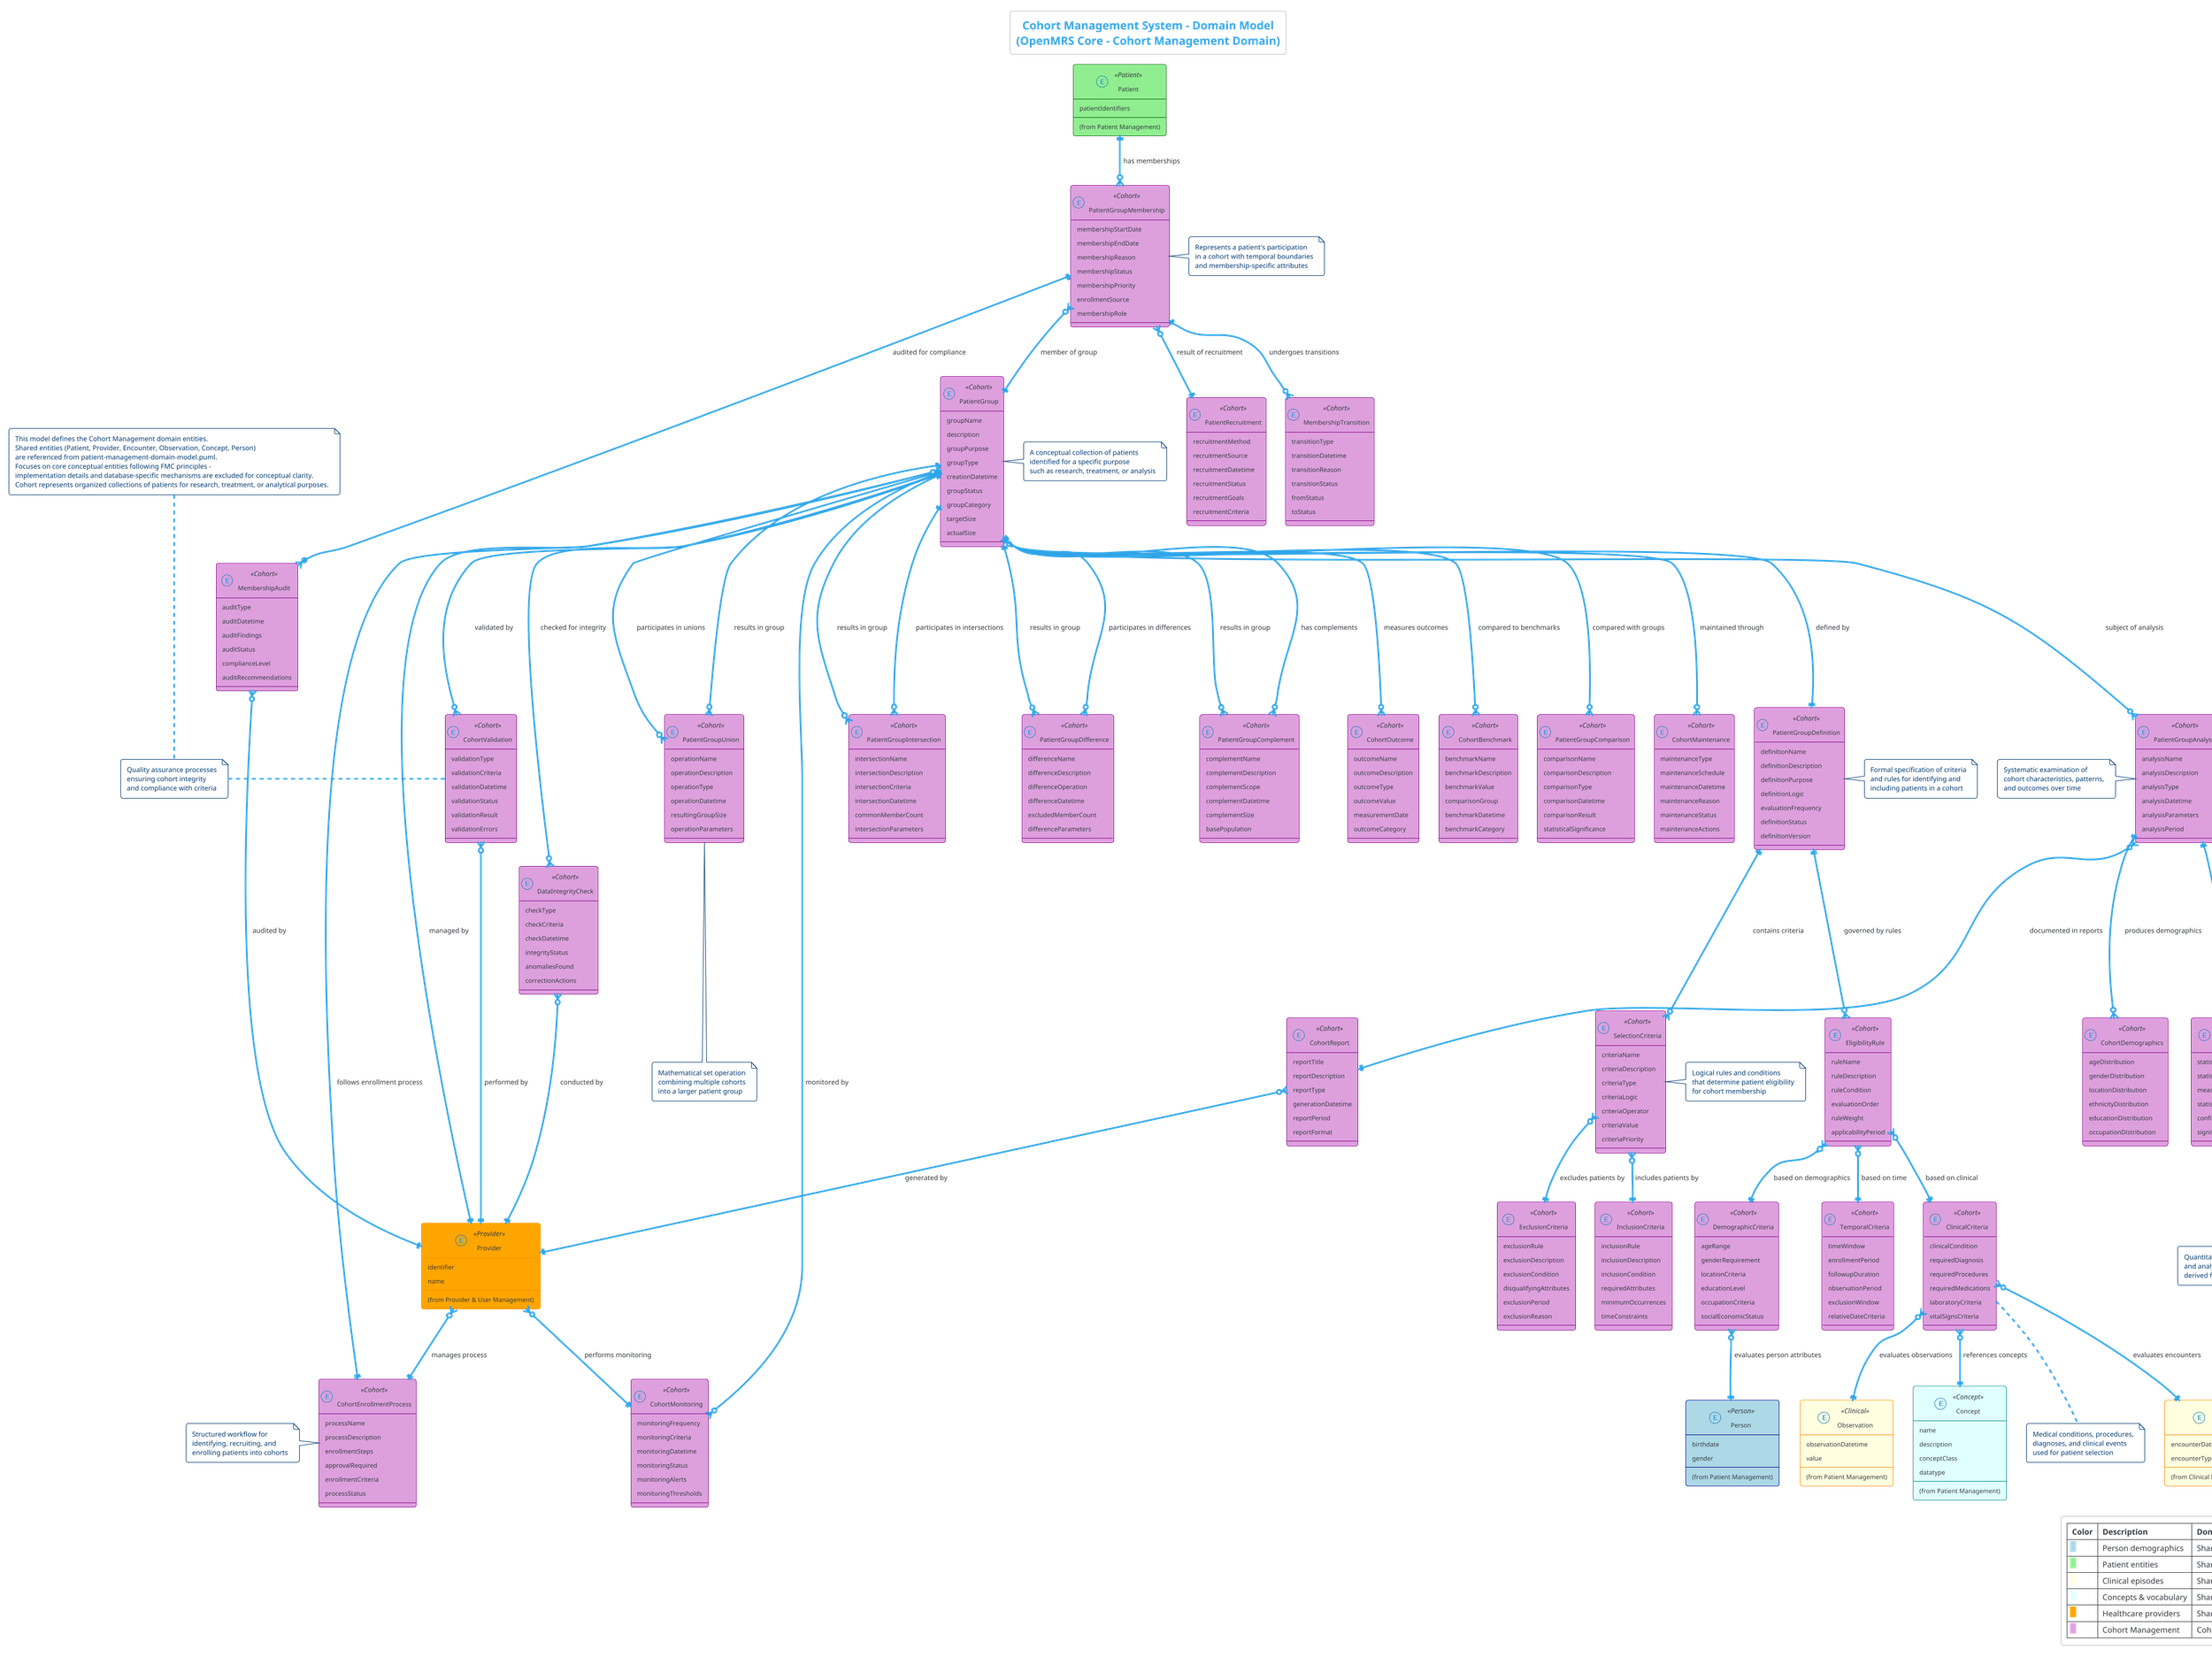 @startuml Cohort Management System - Domain Model
!theme cerulean-outline
title Cohort Management System - Domain Model\n(OpenMRS Core - Cohort Management Domain)

' This model defines the conceptual domain entities for Cohort Management
' References shared entities from: patient-management-domain-model.puml, clinical-data-management-domain-model.puml, provider-user-management-domain-model.puml
' Focuses on conceptual entities without database-specific implementation details
' Follows FMC domain modeling principles - conceptual entities not technical implementations

' Define entity colors and styles - STANDARDIZED ACROSS ALL DOMAIN MODELS
' Color Legend:
' - LightBlue (Person): Person demographic entities
' - LightGreen (Patient): Patient-specific entities
' - LightYellow (Clinical): Clinical care episode entities
' - LightCyan (Concept): Clinical vocabulary and concept entities
' - Orange (Provider): Healthcare provider entities
' - Plum (Cohort): All Cohort Management domain entities

skinparam class {
    ' Shared entities from other domain models
    BackgroundColor<<Person>> LightBlue
    BackgroundColor<<Patient>> LightGreen
    BackgroundColor<<Clinical>> LightYellow
    BackgroundColor<<Concept>> LightCyan
    BackgroundColor<<Provider>> Orange
    
    ' Cohort Management specific entities - all use same color and categorization
    BackgroundColor<<Cohort>> Plum
    
    ' Border colors for better distinction
    BorderColor<<Person>> DarkBlue
    BorderColor<<Patient>> DarkGreen
    BorderColor<<Clinical>> DarkOrange
    BorderColor<<Concept>> DarkCyan
    BorderColor<<Provider>> DarkOrange
    BorderColor<<Cohort>> DarkMagenta
}

' === SHARED ENTITIES (referenced from other domain models) ===

entity Patient <<Patient>> {
    patientIdentifiers
    (from Patient Management)
}

entity Provider <<Provider>> {
    identifier
    name
    (from Provider & User Management)
}

entity Encounter <<Clinical>> {
    encounterDatetime
    encounterType
    (from Clinical Data Management)
}

entity Observation <<Clinical>> {
    observationDatetime
    value
    (from Patient Management)
}

entity Concept <<Concept>> {
    name
    description
    conceptClass
    datatype
    (from Patient Management)
}

entity Person <<Person>> {
    birthdate
    gender
    (from Patient Management)
}

' === COHORT MANAGEMENT CORE ENTITIES ===

' Core Cohort Entity
entity PatientGroup <<Cohort>> {
    groupName
    description
    groupPurpose
    groupType
    creationDatetime
    groupStatus
    groupCategory
    targetSize
    actualSize
}

entity PatientGroupMembership <<Cohort>> {
    membershipStartDate
    membershipEndDate
    membershipReason
    membershipStatus
    membershipPriority
    enrollmentSource
    membershipRole
}

' Cohort Definition and Criteria
entity PatientGroupDefinition <<Cohort>> {
    definitionName
    definitionDescription
    definitionPurpose
    definitionLogic
    evaluationFrequency
    definitionStatus
    definitionVersion
}

entity SelectionCriteria <<Cohort>> {
    criteriaName
    criteriaDescription
    criteriaType
    criteriaLogic
    criteriaOperator
    criteriaValue
    criteriaPriority
}

entity InclusionCriteria <<Cohort>> {
    inclusionRule
    inclusionDescription
    inclusionCondition
    requiredAttributes
    minimumOccurrences
    timeConstraints
}

entity ExclusionCriteria <<Cohort>> {
    exclusionRule
    exclusionDescription
    exclusionCondition
    disqualifyingAttributes
    exclusionPeriod
    exclusionReason
}

entity EligibilityRule <<Cohort>> {
    ruleName
    ruleDescription
    ruleCondition
    evaluationOrder
    ruleWeight
    applicabilityPeriod
}

entity ClinicalCriteria <<Cohort>> {
    clinicalCondition
    requiredDiagnosis
    requiredProcedures
    requiredMedications
    laboratoryCriteria
    vitalSignsCriteria
}

entity DemographicCriteria <<Cohort>> {
    ageRange
    genderRequirement
    locationCriteria
    educationLevel
    occupationCriteria
    socialEconomicStatus
}

entity TemporalCriteria <<Cohort>> {
    timeWindow
    enrollmentPeriod
    followupDuration
    observationPeriod
    exclusionWindow
    relativeDateCriteria
}

' Cohort Operations and Set Theory
entity PatientGroupUnion <<Cohort>> {
    operationName
    operationDescription
    operationType
    operationDatetime
    resultingGroupSize
    operationParameters
}

entity PatientGroupIntersection <<Cohort>> {
    intersectionName
    intersectionDescription
    intersectionCriteria
    intersectionDatetime
    commonMemberCount
    intersectionParameters
}

entity PatientGroupDifference <<Cohort>> {
    differenceName
    differenceDescription
    differenceOperation
    differenceDatetime
    excludedMemberCount
    differenceParameters
}

entity PatientGroupComplement <<Cohort>> {
    complementName
    complementDescription
    complementScope
    complementDatetime
    complementSize
    basePopulation
}

' Cohort Analysis and Reporting
entity PatientGroupAnalysis <<Cohort>> {
    analysisName
    analysisDescription
    analysisType
    analysisDatetime
    analysisParameters
    analysisPeriod
}

entity CohortStatistics <<Cohort>> {
    statisticType
    statisticValue
    measurementDatetime
    statisticDescription
    confidenceInterval
    significanceLevel
}

entity CohortDemographics <<Cohort>> {
    ageDistribution
    genderDistribution
    locationDistribution
    ethnicityDistribution
    educationDistribution
    occupationDistribution
}

entity CohortOutcome <<Cohort>> {
    outcomeName
    outcomeDescription
    outcomeType
    outcomeValue
    measurementDate
    outcomeCategory
}

entity CohortBenchmark <<Cohort>> {
    benchmarkName
    benchmarkDescription
    benchmarkValue
    comparisonGroup
    benchmarkDatetime
    benchmarkCategory
}

entity PatientGroupComparison <<Cohort>> {
    comparisonName
    comparisonDescription
    comparisonType
    comparisonDatetime
    comparisonResult
    statisticalSignificance
}

entity CohortReport <<Cohort>> {
    reportTitle
    reportDescription
    reportType
    generationDatetime
    reportPeriod
    reportFormat
}

' Cohort Workflow and Management
entity CohortEnrollmentProcess <<Cohort>> {
    processName
    processDescription
    enrollmentSteps
    approvalRequired
    enrollmentCriteria
    processStatus
}

entity PatientRecruitment <<Cohort>> {
    recruitmentMethod
    recruitmentSource
    recruitmentDatetime
    recruitmentStatus
    recruitmentGoals
    recruitmentCriteria
}

entity CohortMonitoring <<Cohort>> {
    monitoringFrequency
    monitoringCriteria
    monitoringDatetime
    monitoringStatus
    monitoringAlerts
    monitoringThresholds
}

entity MembershipTransition <<Cohort>> {
    transitionType
    transitionDatetime
    transitionReason
    transitionStatus
    fromStatus
    toStatus
}

entity CohortMaintenance <<Cohort>> {
    maintenanceType
    maintenanceSchedule
    maintenanceDatetime
    maintenanceReason
    maintenanceStatus
    maintenanceActions
}

' Cohort Quality and Validation
entity CohortValidation <<Cohort>> {
    validationType
    validationCriteria
    validationDatetime
    validationStatus
    validationResult
    validationErrors
}

entity DataIntegrityCheck <<Cohort>> {
    checkType
    checkCriteria
    checkDatetime
    integrityStatus
    anomaliesFound
    correctionActions
}

entity MembershipAudit <<Cohort>> {
    auditType
    auditDatetime
    auditFindings
    auditStatus
    complianceLevel
    auditRecommendations
}

' === RELATIONSHIPS ===

' Core Cohort Relationships
Patient ||--o{ PatientGroupMembership : "has memberships"
PatientGroupMembership }o--|| PatientGroup : "member of group"
PatientGroup }o--|| PatientGroupDefinition : "defined by"
PatientGroup }o--|| Provider : "managed by"

' Cohort Definition Relationships
PatientGroupDefinition ||--o{ SelectionCriteria : "contains criteria"
SelectionCriteria }o--|| InclusionCriteria : "includes patients by"
SelectionCriteria }o--|| ExclusionCriteria : "excludes patients by"
PatientGroupDefinition ||--o{ EligibilityRule : "governed by rules"
EligibilityRule }o--|| ClinicalCriteria : "based on clinical"
EligibilityRule }o--|| DemographicCriteria : "based on demographics"
EligibilityRule }o--|| TemporalCriteria : "based on time"

' Clinical Criteria Relationships
ClinicalCriteria }o--|| Concept : "references concepts"
ClinicalCriteria }o--|| Encounter : "evaluates encounters"
ClinicalCriteria }o--|| Observation : "evaluates observations"
DemographicCriteria }o--|| Person : "evaluates person attributes"

' Cohort Operations Relationships
PatientGroup ||--o{ PatientGroupUnion : "participates in unions"
PatientGroup ||--o{ PatientGroupIntersection : "participates in intersections"
PatientGroup ||--o{ PatientGroupDifference : "participates in differences"
PatientGroup ||--o{ PatientGroupComplement : "has complements"
PatientGroupUnion }o--|| PatientGroup : "results in group"
PatientGroupIntersection }o--|| PatientGroup : "results in group"
PatientGroupDifference }o--|| PatientGroup : "results in group"
PatientGroupComplement }o--|| PatientGroup : "results in group"

' Analysis and Reporting Relationships
PatientGroup ||--o{ PatientGroupAnalysis : "subject of analysis"
PatientGroupAnalysis ||--o{ CohortStatistics : "generates statistics"
PatientGroupAnalysis ||--o{ CohortDemographics : "produces demographics"
PatientGroup ||--o{ CohortOutcome : "measures outcomes"
PatientGroup ||--o{ CohortBenchmark : "compared to benchmarks"
PatientGroup ||--o{ PatientGroupComparison : "compared with groups"
PatientGroupAnalysis }o--|| CohortReport : "documented in reports"
CohortReport }o--|| Provider : "generated by"

' Workflow and Management Relationships
PatientGroup }o--|| CohortEnrollmentProcess : "follows enrollment process"
PatientGroupMembership }o--|| PatientRecruitment : "result of recruitment"
PatientGroup ||--o{ CohortMonitoring : "monitored by"
PatientGroupMembership ||--o{ MembershipTransition : "undergoes transitions"
PatientGroup ||--o{ CohortMaintenance : "maintained through"
Provider }o--|| CohortEnrollmentProcess : "manages process"
Provider }o--|| CohortMonitoring : "performs monitoring"

' Quality and Validation Relationships
PatientGroup ||--o{ CohortValidation : "validated by"
PatientGroup ||--o{ DataIntegrityCheck : "checked for integrity"
PatientGroupMembership ||--o{ MembershipAudit : "audited for compliance"
CohortValidation }o--|| Provider : "performed by"
DataIntegrityCheck }o--|| Provider : "conducted by"
MembershipAudit }o--|| Provider : "audited by"

' === DOMAIN NOTES ===
note right of PatientGroup : A conceptual collection of patients\nidentified for a specific purpose\nsuch as research, treatment, or analysis
note right of PatientGroupMembership : Represents a patient's participation\nin a cohort with temporal boundaries\nand membership-specific attributes
note right of PatientGroupDefinition : Formal specification of criteria\nand rules for identifying and\nincluding patients in a cohort
note right of SelectionCriteria : Logical rules and conditions\nthat determine patient eligibility\nfor cohort membership
note bottom of PatientGroupUnion : Mathematical set operation\ncombining multiple cohorts\ninto a larger patient group
note bottom of CohortStatistics : Quantitative measurements\nand analytical results\nderived from cohort data
note bottom of ClinicalCriteria : Medical conditions, procedures,\ndiagnoses, and clinical events\nused for patient selection
note left of PatientGroupAnalysis : Systematic examination of\ncohort characteristics, patterns,\nand outcomes over time
note left of CohortEnrollmentProcess : Structured workflow for\nidentifying, recruiting, and\nenrolling patients into cohorts
note left of CohortValidation : Quality assurance processes\nensuring cohort integrity\nand compliance with criteria

' Reference note
note top : This model defines the Cohort Management domain entities.\nShared entities (Patient, Provider, Encounter, Observation, Concept, Person)\nare referenced from patient-management-domain-model.puml.\nFocuses on core conceptual entities following FMC principles -\nimplementation details and database-specific mechanisms are excluded for conceptual clarity.\nCohort represents organized collections of patients for research, treatment, or analytical purposes.

' Color Legend Table
legend right
|= Color |= Description |= Domain |
|<back:LightBlue>   </back>| Person demographics | Shared |
|<back:LightGreen>   </back>| Patient entities | Shared |
|<back:LightYellow>   </back>| Clinical episodes | Shared |
|<back:LightCyan>   </back>| Concepts & vocabulary | Shared |
|<back:Orange>   </back>| Healthcare providers | Shared |
|<back:Plum>   </back>| Cohort Management | Cohort Management |
endlegend

@enduml
